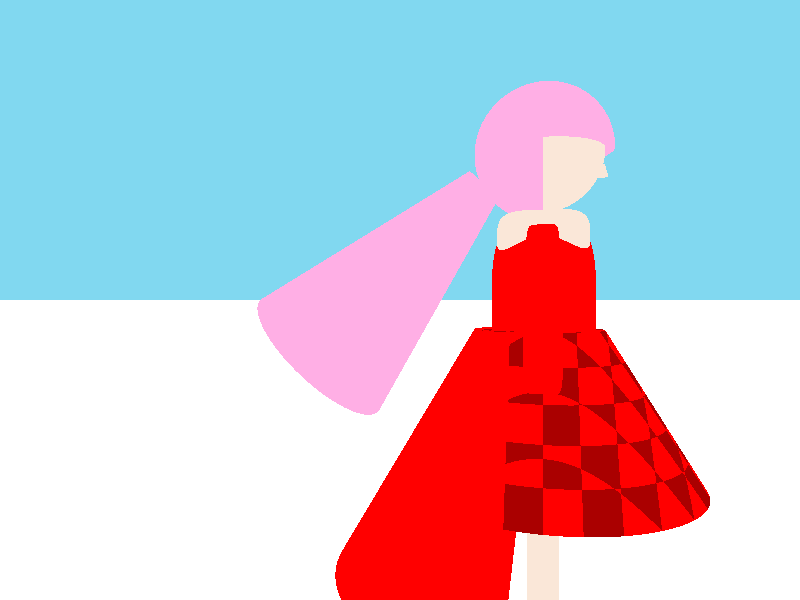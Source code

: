 #include "colors.inc"
#include "shapes.inc"
#include "stones.inc"
#include "textures.inc"

camera {    //カメラの設定
  location<-20, 10, 0>    //カメラを置く位置
  // location<0, 1, -30>    //カメラを置く位置
  // location<-20, 10, 0>    //カメラを置く位置
  // look_at<30, 10, 0>    //カメラで狙う位置
  look_at<100, 10, 30>    //カメラで狙う位置
  angle 70    //視野角度
}

background{ color SummerSky }   //背景の設定

light_source{ <0, 20, -20> color White } //点光源の設定
light_source{ <0, 3, -50> color White } //点光源の設定

object {    //オブジェクトの設定
    Plane_XZ    //XZ平面
    texture{    //テクスチャ指定
        pigment { checker color White color White }    //色指定
    }
}

#declare human = union {
  difference {
    sphere {  //hear
      <0, 15, 0>, 2.3
      pigment { color NeonPink }
    }
    box {
      <-10, 15, -10>, <10, 0, 0>
      pigment { color NeonPink }
    }
  }
  cone {  //hear
    <0, 14, 2>, 0.7
    <0, 8, 8>, 3
    pigment { color NeonPink }
  }
  sphere {  //head
    <0, 15, 0>, 2
    pigment { color Flesh }
  }
  cone {  //nose
    <0, 14.5, -1.9>, 0.1
    <0, 14.1, -1.9>, 0.2
    pigment { color Flesh }
  }
  superellipsoid {  //arm left
    <0.25, 0.25>
    pigment { color Red }
    scale <0.5, 3, 0.5>
    // rotate <0, 0, 110>
    // translate <3.5, 12.5, 0>
    rotate <0, 0, 45>
    translate <3.5, 10, 0>
    // rotate <45, 0, 40>
    // translate <2.3, 10, -1>
  }
  superellipsoid {  //arm right
    <0.25, 0.25>
    pigment{ color Red }
    scale <0.5, 3, 0.5>
    // rotate <0, 0, -110>
    // translate <-3.5, 12.5, 0>
    rotate <0, 0, -45>
    translate <-3.5, 10, 0>
    // rotate <45, 0, -40>
    // translate <-2.3, 10, -1>
  }
  superellipsoid {  //chest
    <0.6, 0.5>
    pigment{ color Flesh }
    scale <1.5, 1, 1.5>
    translate <0, 12, 0>
  }
  superellipsoid {  //dress up
    <0.7, 0.7>
    pigment{ color Red }
    scale <1.7, 3, 1.7>
    translate <0, 10, 0>
  }
  cone {  //doress bottom inner
    <0, 9, 0>, 2
    <0, 4, 0>, 5
    pigment { checker color Red, color Red * 0.4 } 
  }
  difference {  //doress bottom outer
    cone { 
      <0, 9, 0>, 2.3
      <0, 1, 0>, 7
      open
      pigment { color Red }
    }
    box {
      <-10, 0, -10>, <10, 20, 1>
      pigment { color Red }
    }
    cone {
      <0, 9, 0>, 1
      <0, 1, 0>, 6.5
      pigment { color Red }
    }
  }
  cylinder {  //leg left
    <-1.5, 0, 0>, <-1.5, 5, 0>, 0.5 // center of one end, center of other end, radius
    pigment { color Flesh }
  }
  cylinder {  //leg right
    <1.5, 0, 0>, <1.5, 5, 0>, 0.5 // center of one end, center of other end, radius
    pigment { color Flesh }
  }
}

object {
  human
}

